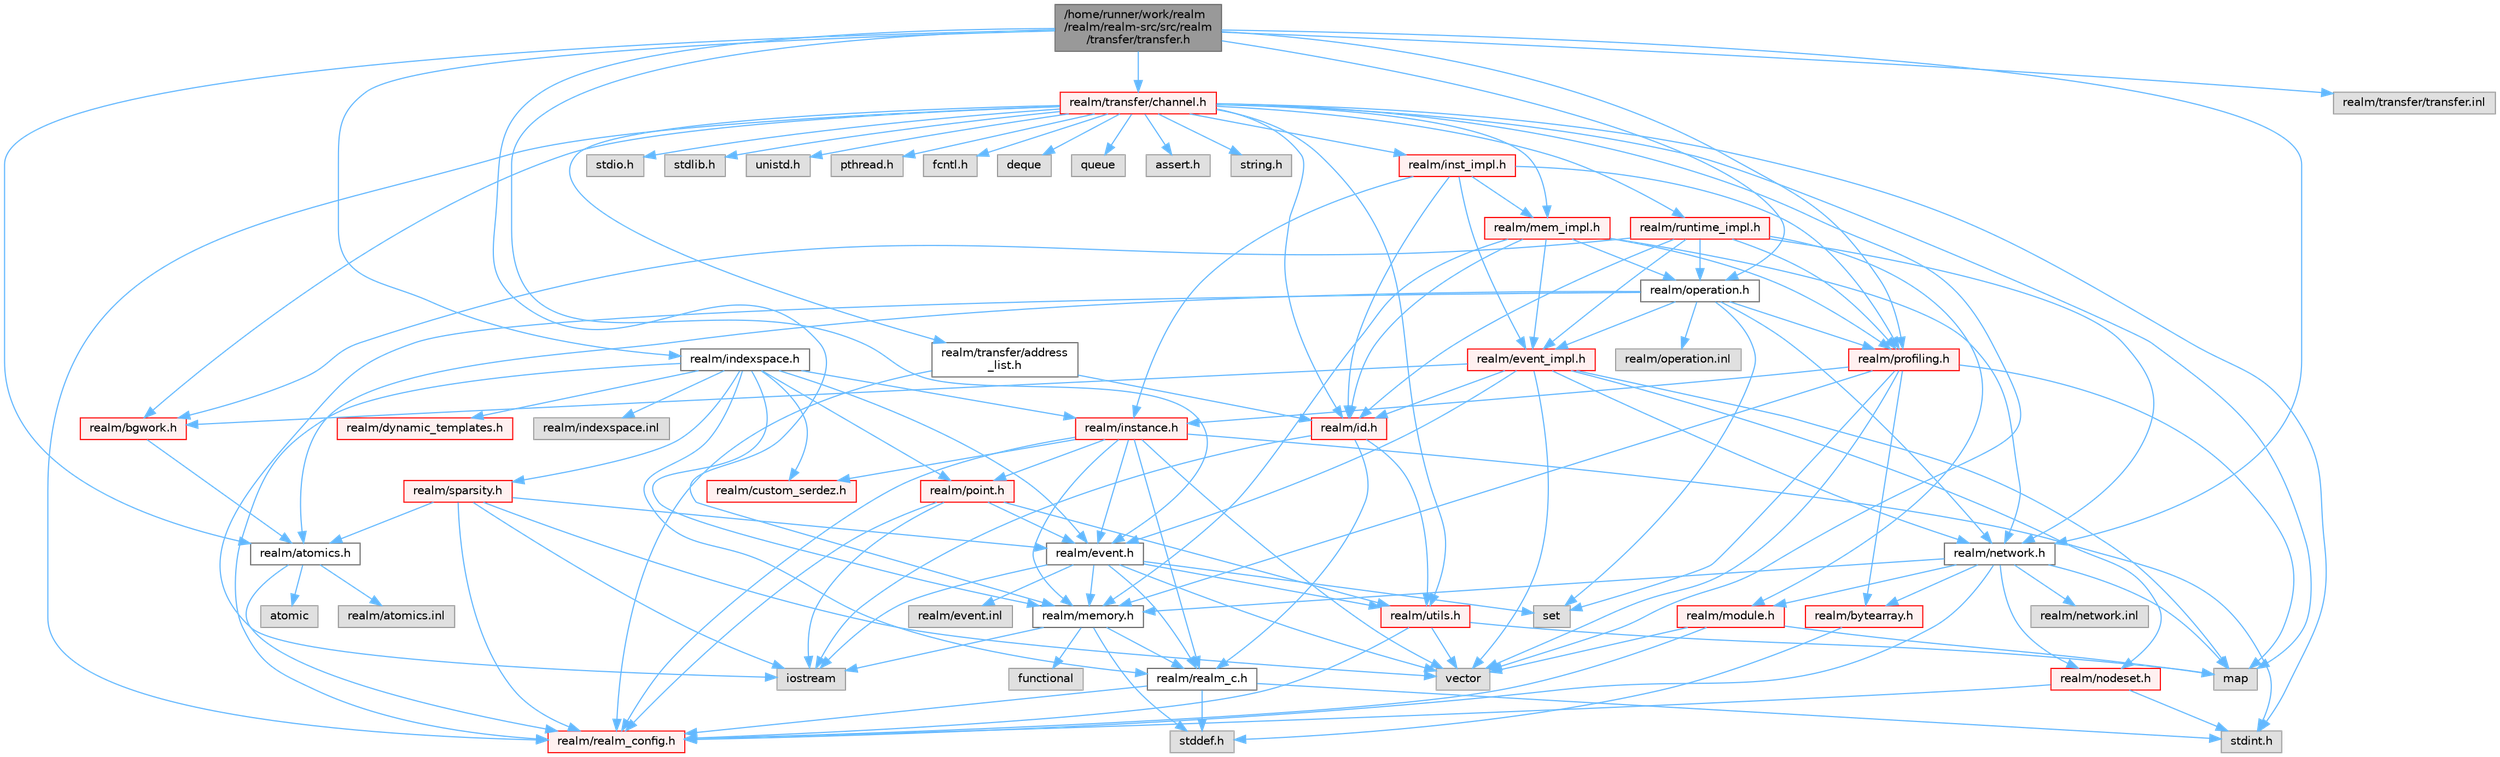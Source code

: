digraph "/home/runner/work/realm/realm/realm-src/src/realm/transfer/transfer.h"
{
 // LATEX_PDF_SIZE
  bgcolor="transparent";
  edge [fontname=Helvetica,fontsize=10,labelfontname=Helvetica,labelfontsize=10];
  node [fontname=Helvetica,fontsize=10,shape=box,height=0.2,width=0.4];
  Node1 [id="Node000001",label="/home/runner/work/realm\l/realm/realm-src/src/realm\l/transfer/transfer.h",height=0.2,width=0.4,color="gray40", fillcolor="grey60", style="filled", fontcolor="black",tooltip=" "];
  Node1 -> Node2 [id="edge1_Node000001_Node000002",color="steelblue1",style="solid",tooltip=" "];
  Node2 [id="Node000002",label="realm/event.h",height=0.2,width=0.4,color="grey40", fillcolor="white", style="filled",URL="$event_8h.html",tooltip=" "];
  Node2 -> Node3 [id="edge2_Node000002_Node000003",color="steelblue1",style="solid",tooltip=" "];
  Node3 [id="Node000003",label="realm/realm_c.h",height=0.2,width=0.4,color="grey40", fillcolor="white", style="filled",URL="$realm__c_8h.html",tooltip=" "];
  Node3 -> Node4 [id="edge3_Node000003_Node000004",color="steelblue1",style="solid",tooltip=" "];
  Node4 [id="Node000004",label="realm/realm_config.h",height=0.2,width=0.4,color="red", fillcolor="#FFF0F0", style="filled",URL="$realm__config_8h.html",tooltip=" "];
  Node3 -> Node7 [id="edge4_Node000003_Node000007",color="steelblue1",style="solid",tooltip=" "];
  Node7 [id="Node000007",label="stddef.h",height=0.2,width=0.4,color="grey60", fillcolor="#E0E0E0", style="filled",tooltip=" "];
  Node3 -> Node8 [id="edge5_Node000003_Node000008",color="steelblue1",style="solid",tooltip=" "];
  Node8 [id="Node000008",label="stdint.h",height=0.2,width=0.4,color="grey60", fillcolor="#E0E0E0", style="filled",tooltip=" "];
  Node2 -> Node9 [id="edge6_Node000002_Node000009",color="steelblue1",style="solid",tooltip=" "];
  Node9 [id="Node000009",label="realm/utils.h",height=0.2,width=0.4,color="red", fillcolor="#FFF0F0", style="filled",URL="$utils_8h.html",tooltip=" "];
  Node9 -> Node4 [id="edge7_Node000009_Node000004",color="steelblue1",style="solid",tooltip=" "];
  Node9 -> Node12 [id="edge8_Node000009_Node000012",color="steelblue1",style="solid",tooltip=" "];
  Node12 [id="Node000012",label="vector",height=0.2,width=0.4,color="grey60", fillcolor="#E0E0E0", style="filled",tooltip=" "];
  Node9 -> Node13 [id="edge9_Node000009_Node000013",color="steelblue1",style="solid",tooltip=" "];
  Node13 [id="Node000013",label="map",height=0.2,width=0.4,color="grey60", fillcolor="#E0E0E0", style="filled",tooltip=" "];
  Node2 -> Node18 [id="edge10_Node000002_Node000018",color="steelblue1",style="solid",tooltip=" "];
  Node18 [id="Node000018",label="realm/memory.h",height=0.2,width=0.4,color="grey40", fillcolor="white", style="filled",URL="$memory_8h.html",tooltip=" "];
  Node18 -> Node3 [id="edge11_Node000018_Node000003",color="steelblue1",style="solid",tooltip=" "];
  Node18 -> Node7 [id="edge12_Node000018_Node000007",color="steelblue1",style="solid",tooltip=" "];
  Node18 -> Node19 [id="edge13_Node000018_Node000019",color="steelblue1",style="solid",tooltip=" "];
  Node19 [id="Node000019",label="iostream",height=0.2,width=0.4,color="grey60", fillcolor="#E0E0E0", style="filled",tooltip=" "];
  Node18 -> Node20 [id="edge14_Node000018_Node000020",color="steelblue1",style="solid",tooltip=" "];
  Node20 [id="Node000020",label="functional",height=0.2,width=0.4,color="grey60", fillcolor="#E0E0E0", style="filled",tooltip=" "];
  Node2 -> Node12 [id="edge15_Node000002_Node000012",color="steelblue1",style="solid",tooltip=" "];
  Node2 -> Node21 [id="edge16_Node000002_Node000021",color="steelblue1",style="solid",tooltip=" "];
  Node21 [id="Node000021",label="set",height=0.2,width=0.4,color="grey60", fillcolor="#E0E0E0", style="filled",tooltip=" "];
  Node2 -> Node19 [id="edge17_Node000002_Node000019",color="steelblue1",style="solid",tooltip=" "];
  Node2 -> Node22 [id="edge18_Node000002_Node000022",color="steelblue1",style="solid",tooltip=" "];
  Node22 [id="Node000022",label="realm/event.inl",height=0.2,width=0.4,color="grey60", fillcolor="#E0E0E0", style="filled",tooltip=" "];
  Node1 -> Node18 [id="edge19_Node000001_Node000018",color="steelblue1",style="solid",tooltip=" "];
  Node1 -> Node23 [id="edge20_Node000001_Node000023",color="steelblue1",style="solid",tooltip=" "];
  Node23 [id="Node000023",label="realm/indexspace.h",height=0.2,width=0.4,color="grey40", fillcolor="white", style="filled",URL="$indexspace_8h.html",tooltip=" "];
  Node23 -> Node2 [id="edge21_Node000023_Node000002",color="steelblue1",style="solid",tooltip=" "];
  Node23 -> Node18 [id="edge22_Node000023_Node000018",color="steelblue1",style="solid",tooltip=" "];
  Node23 -> Node24 [id="edge23_Node000023_Node000024",color="steelblue1",style="solid",tooltip=" "];
  Node24 [id="Node000024",label="realm/point.h",height=0.2,width=0.4,color="red", fillcolor="#FFF0F0", style="filled",URL="$point_8h.html",tooltip=" "];
  Node24 -> Node4 [id="edge24_Node000024_Node000004",color="steelblue1",style="solid",tooltip=" "];
  Node24 -> Node2 [id="edge25_Node000024_Node000002",color="steelblue1",style="solid",tooltip=" "];
  Node24 -> Node9 [id="edge26_Node000024_Node000009",color="steelblue1",style="solid",tooltip=" "];
  Node24 -> Node19 [id="edge27_Node000024_Node000019",color="steelblue1",style="solid",tooltip=" "];
  Node23 -> Node27 [id="edge28_Node000023_Node000027",color="steelblue1",style="solid",tooltip=" "];
  Node27 [id="Node000027",label="realm/instance.h",height=0.2,width=0.4,color="red", fillcolor="#FFF0F0", style="filled",URL="$instance_8h.html",tooltip=" "];
  Node27 -> Node4 [id="edge29_Node000027_Node000004",color="steelblue1",style="solid",tooltip=" "];
  Node27 -> Node3 [id="edge30_Node000027_Node000003",color="steelblue1",style="solid",tooltip=" "];
  Node27 -> Node2 [id="edge31_Node000027_Node000002",color="steelblue1",style="solid",tooltip=" "];
  Node27 -> Node18 [id="edge32_Node000027_Node000018",color="steelblue1",style="solid",tooltip=" "];
  Node27 -> Node24 [id="edge33_Node000027_Node000024",color="steelblue1",style="solid",tooltip=" "];
  Node27 -> Node30 [id="edge34_Node000027_Node000030",color="steelblue1",style="solid",tooltip=" "];
  Node30 [id="Node000030",label="realm/custom_serdez.h",height=0.2,width=0.4,color="red", fillcolor="#FFF0F0", style="filled",URL="$custom__serdez_8h.html",tooltip=" "];
  Node27 -> Node12 [id="edge35_Node000027_Node000012",color="steelblue1",style="solid",tooltip=" "];
  Node27 -> Node8 [id="edge36_Node000027_Node000008",color="steelblue1",style="solid",tooltip=" "];
  Node23 -> Node3 [id="edge37_Node000023_Node000003",color="steelblue1",style="solid",tooltip=" "];
  Node23 -> Node4 [id="edge38_Node000023_Node000004",color="steelblue1",style="solid",tooltip=" "];
  Node23 -> Node40 [id="edge39_Node000023_Node000040",color="steelblue1",style="solid",tooltip=" "];
  Node40 [id="Node000040",label="realm/sparsity.h",height=0.2,width=0.4,color="red", fillcolor="#FFF0F0", style="filled",URL="$sparsity_8h.html",tooltip=" "];
  Node40 -> Node4 [id="edge40_Node000040_Node000004",color="steelblue1",style="solid",tooltip=" "];
  Node40 -> Node2 [id="edge41_Node000040_Node000002",color="steelblue1",style="solid",tooltip=" "];
  Node40 -> Node41 [id="edge42_Node000040_Node000041",color="steelblue1",style="solid",tooltip=" "];
  Node41 [id="Node000041",label="realm/atomics.h",height=0.2,width=0.4,color="grey40", fillcolor="white", style="filled",URL="$atomics_8h.html",tooltip=" "];
  Node41 -> Node4 [id="edge43_Node000041_Node000004",color="steelblue1",style="solid",tooltip=" "];
  Node41 -> Node42 [id="edge44_Node000041_Node000042",color="steelblue1",style="solid",tooltip=" "];
  Node42 [id="Node000042",label="atomic",height=0.2,width=0.4,color="grey60", fillcolor="#E0E0E0", style="filled",tooltip=" "];
  Node41 -> Node43 [id="edge45_Node000041_Node000043",color="steelblue1",style="solid",tooltip=" "];
  Node43 [id="Node000043",label="realm/atomics.inl",height=0.2,width=0.4,color="grey60", fillcolor="#E0E0E0", style="filled",tooltip=" "];
  Node40 -> Node19 [id="edge46_Node000040_Node000019",color="steelblue1",style="solid",tooltip=" "];
  Node40 -> Node12 [id="edge47_Node000040_Node000012",color="steelblue1",style="solid",tooltip=" "];
  Node23 -> Node45 [id="edge48_Node000023_Node000045",color="steelblue1",style="solid",tooltip=" "];
  Node45 [id="Node000045",label="realm/dynamic_templates.h",height=0.2,width=0.4,color="red", fillcolor="#FFF0F0", style="filled",URL="$dynamic__templates_8h.html",tooltip=" "];
  Node23 -> Node30 [id="edge49_Node000023_Node000030",color="steelblue1",style="solid",tooltip=" "];
  Node23 -> Node47 [id="edge50_Node000023_Node000047",color="steelblue1",style="solid",tooltip=" "];
  Node47 [id="Node000047",label="realm/indexspace.inl",height=0.2,width=0.4,color="grey60", fillcolor="#E0E0E0", style="filled",tooltip=" "];
  Node1 -> Node41 [id="edge51_Node000001_Node000041",color="steelblue1",style="solid",tooltip=" "];
  Node1 -> Node48 [id="edge52_Node000001_Node000048",color="steelblue1",style="solid",tooltip=" "];
  Node48 [id="Node000048",label="realm/network.h",height=0.2,width=0.4,color="grey40", fillcolor="white", style="filled",URL="$network_8h.html",tooltip=" "];
  Node48 -> Node4 [id="edge53_Node000048_Node000004",color="steelblue1",style="solid",tooltip=" "];
  Node48 -> Node49 [id="edge54_Node000048_Node000049",color="steelblue1",style="solid",tooltip=" "];
  Node49 [id="Node000049",label="realm/module.h",height=0.2,width=0.4,color="red", fillcolor="#FFF0F0", style="filled",URL="$module_8h.html",tooltip=" "];
  Node49 -> Node4 [id="edge55_Node000049_Node000004",color="steelblue1",style="solid",tooltip=" "];
  Node49 -> Node12 [id="edge56_Node000049_Node000012",color="steelblue1",style="solid",tooltip=" "];
  Node49 -> Node13 [id="edge57_Node000049_Node000013",color="steelblue1",style="solid",tooltip=" "];
  Node48 -> Node53 [id="edge58_Node000048_Node000053",color="steelblue1",style="solid",tooltip=" "];
  Node53 [id="Node000053",label="realm/nodeset.h",height=0.2,width=0.4,color="red", fillcolor="#FFF0F0", style="filled",URL="$nodeset_8h.html",tooltip=" "];
  Node53 -> Node4 [id="edge59_Node000053_Node000004",color="steelblue1",style="solid",tooltip=" "];
  Node53 -> Node8 [id="edge60_Node000053_Node000008",color="steelblue1",style="solid",tooltip=" "];
  Node48 -> Node18 [id="edge61_Node000048_Node000018",color="steelblue1",style="solid",tooltip=" "];
  Node48 -> Node32 [id="edge62_Node000048_Node000032",color="steelblue1",style="solid",tooltip=" "];
  Node32 [id="Node000032",label="realm/bytearray.h",height=0.2,width=0.4,color="red", fillcolor="#FFF0F0", style="filled",URL="$bytearray_8h.html",tooltip=" "];
  Node32 -> Node7 [id="edge63_Node000032_Node000007",color="steelblue1",style="solid",tooltip=" "];
  Node48 -> Node13 [id="edge64_Node000048_Node000013",color="steelblue1",style="solid",tooltip=" "];
  Node48 -> Node58 [id="edge65_Node000048_Node000058",color="steelblue1",style="solid",tooltip=" "];
  Node58 [id="Node000058",label="realm/network.inl",height=0.2,width=0.4,color="grey60", fillcolor="#E0E0E0", style="filled",tooltip=" "];
  Node1 -> Node59 [id="edge66_Node000001_Node000059",color="steelblue1",style="solid",tooltip=" "];
  Node59 [id="Node000059",label="realm/operation.h",height=0.2,width=0.4,color="grey40", fillcolor="white", style="filled",URL="$operation_8h.html",tooltip=" "];
  Node59 -> Node60 [id="edge67_Node000059_Node000060",color="steelblue1",style="solid",tooltip=" "];
  Node60 [id="Node000060",label="realm/profiling.h",height=0.2,width=0.4,color="red", fillcolor="#FFF0F0", style="filled",URL="$profiling_8h.html",tooltip=" "];
  Node60 -> Node12 [id="edge68_Node000060_Node000012",color="steelblue1",style="solid",tooltip=" "];
  Node60 -> Node21 [id="edge69_Node000060_Node000021",color="steelblue1",style="solid",tooltip=" "];
  Node60 -> Node13 [id="edge70_Node000060_Node000013",color="steelblue1",style="solid",tooltip=" "];
  Node60 -> Node32 [id="edge71_Node000060_Node000032",color="steelblue1",style="solid",tooltip=" "];
  Node60 -> Node18 [id="edge72_Node000060_Node000018",color="steelblue1",style="solid",tooltip=" "];
  Node60 -> Node27 [id="edge73_Node000060_Node000027",color="steelblue1",style="solid",tooltip=" "];
  Node59 -> Node64 [id="edge74_Node000059_Node000064",color="steelblue1",style="solid",tooltip=" "];
  Node64 [id="Node000064",label="realm/event_impl.h",height=0.2,width=0.4,color="red", fillcolor="#FFF0F0", style="filled",URL="$event__impl_8h.html",tooltip=" "];
  Node64 -> Node2 [id="edge75_Node000064_Node000002",color="steelblue1",style="solid",tooltip=" "];
  Node64 -> Node65 [id="edge76_Node000064_Node000065",color="steelblue1",style="solid",tooltip=" "];
  Node65 [id="Node000065",label="realm/id.h",height=0.2,width=0.4,color="red", fillcolor="#FFF0F0", style="filled",URL="$id_8h.html",tooltip=" "];
  Node65 -> Node3 [id="edge77_Node000065_Node000003",color="steelblue1",style="solid",tooltip=" "];
  Node65 -> Node9 [id="edge78_Node000065_Node000009",color="steelblue1",style="solid",tooltip=" "];
  Node65 -> Node19 [id="edge79_Node000065_Node000019",color="steelblue1",style="solid",tooltip=" "];
  Node64 -> Node53 [id="edge80_Node000064_Node000053",color="steelblue1",style="solid",tooltip=" "];
  Node64 -> Node48 [id="edge81_Node000064_Node000048",color="steelblue1",style="solid",tooltip=" "];
  Node64 -> Node75 [id="edge82_Node000064_Node000075",color="steelblue1",style="solid",tooltip=" "];
  Node75 [id="Node000075",label="realm/bgwork.h",height=0.2,width=0.4,color="red", fillcolor="#FFF0F0", style="filled",URL="$bgwork_8h.html",tooltip=" "];
  Node75 -> Node41 [id="edge83_Node000075_Node000041",color="steelblue1",style="solid",tooltip=" "];
  Node64 -> Node12 [id="edge84_Node000064_Node000012",color="steelblue1",style="solid",tooltip=" "];
  Node64 -> Node13 [id="edge85_Node000064_Node000013",color="steelblue1",style="solid",tooltip=" "];
  Node59 -> Node41 [id="edge86_Node000059_Node000041",color="steelblue1",style="solid",tooltip=" "];
  Node59 -> Node48 [id="edge87_Node000059_Node000048",color="steelblue1",style="solid",tooltip=" "];
  Node59 -> Node21 [id="edge88_Node000059_Node000021",color="steelblue1",style="solid",tooltip=" "];
  Node59 -> Node19 [id="edge89_Node000059_Node000019",color="steelblue1",style="solid",tooltip=" "];
  Node59 -> Node93 [id="edge90_Node000059_Node000093",color="steelblue1",style="solid",tooltip=" "];
  Node93 [id="Node000093",label="realm/operation.inl",height=0.2,width=0.4,color="grey60", fillcolor="#E0E0E0", style="filled",tooltip=" "];
  Node1 -> Node94 [id="edge91_Node000001_Node000094",color="steelblue1",style="solid",tooltip=" "];
  Node94 [id="Node000094",label="realm/transfer/channel.h",height=0.2,width=0.4,color="red", fillcolor="#FFF0F0", style="filled",URL="$channel_8h.html",tooltip=" "];
  Node94 -> Node4 [id="edge92_Node000094_Node000004",color="steelblue1",style="solid",tooltip=" "];
  Node94 -> Node95 [id="edge93_Node000094_Node000095",color="steelblue1",style="solid",tooltip=" "];
  Node95 [id="Node000095",label="stdio.h",height=0.2,width=0.4,color="grey60", fillcolor="#E0E0E0", style="filled",tooltip=" "];
  Node94 -> Node96 [id="edge94_Node000094_Node000096",color="steelblue1",style="solid",tooltip=" "];
  Node96 [id="Node000096",label="stdlib.h",height=0.2,width=0.4,color="grey60", fillcolor="#E0E0E0", style="filled",tooltip=" "];
  Node94 -> Node8 [id="edge95_Node000094_Node000008",color="steelblue1",style="solid",tooltip=" "];
  Node94 -> Node97 [id="edge96_Node000094_Node000097",color="steelblue1",style="solid",tooltip=" "];
  Node97 [id="Node000097",label="unistd.h",height=0.2,width=0.4,color="grey60", fillcolor="#E0E0E0", style="filled",tooltip=" "];
  Node94 -> Node98 [id="edge97_Node000094_Node000098",color="steelblue1",style="solid",tooltip=" "];
  Node98 [id="Node000098",label="pthread.h",height=0.2,width=0.4,color="grey60", fillcolor="#E0E0E0", style="filled",tooltip=" "];
  Node94 -> Node99 [id="edge98_Node000094_Node000099",color="steelblue1",style="solid",tooltip=" "];
  Node99 [id="Node000099",label="fcntl.h",height=0.2,width=0.4,color="grey60", fillcolor="#E0E0E0", style="filled",tooltip=" "];
  Node94 -> Node13 [id="edge99_Node000094_Node000013",color="steelblue1",style="solid",tooltip=" "];
  Node94 -> Node12 [id="edge100_Node000094_Node000012",color="steelblue1",style="solid",tooltip=" "];
  Node94 -> Node73 [id="edge101_Node000094_Node000073",color="steelblue1",style="solid",tooltip=" "];
  Node73 [id="Node000073",label="deque",height=0.2,width=0.4,color="grey60", fillcolor="#E0E0E0", style="filled",tooltip=" "];
  Node94 -> Node100 [id="edge102_Node000094_Node000100",color="steelblue1",style="solid",tooltip=" "];
  Node100 [id="Node000100",label="queue",height=0.2,width=0.4,color="grey60", fillcolor="#E0E0E0", style="filled",tooltip=" "];
  Node94 -> Node101 [id="edge103_Node000094_Node000101",color="steelblue1",style="solid",tooltip=" "];
  Node101 [id="Node000101",label="assert.h",height=0.2,width=0.4,color="grey60", fillcolor="#E0E0E0", style="filled",tooltip=" "];
  Node94 -> Node102 [id="edge104_Node000094_Node000102",color="steelblue1",style="solid",tooltip=" "];
  Node102 [id="Node000102",label="string.h",height=0.2,width=0.4,color="grey60", fillcolor="#E0E0E0", style="filled",tooltip=" "];
  Node94 -> Node65 [id="edge105_Node000094_Node000065",color="steelblue1",style="solid",tooltip=" "];
  Node94 -> Node103 [id="edge106_Node000094_Node000103",color="steelblue1",style="solid",tooltip=" "];
  Node103 [id="Node000103",label="realm/runtime_impl.h",height=0.2,width=0.4,color="red", fillcolor="#FFF0F0", style="filled",URL="$runtime__impl_8h.html",tooltip=" "];
  Node103 -> Node65 [id="edge107_Node000103_Node000065",color="steelblue1",style="solid",tooltip=" "];
  Node103 -> Node48 [id="edge108_Node000103_Node000048",color="steelblue1",style="solid",tooltip=" "];
  Node103 -> Node59 [id="edge109_Node000103_Node000059",color="steelblue1",style="solid",tooltip=" "];
  Node103 -> Node60 [id="edge110_Node000103_Node000060",color="steelblue1",style="solid",tooltip=" "];
  Node103 -> Node64 [id="edge111_Node000103_Node000064",color="steelblue1",style="solid",tooltip=" "];
  Node103 -> Node49 [id="edge112_Node000103_Node000049",color="steelblue1",style="solid",tooltip=" "];
  Node103 -> Node75 [id="edge113_Node000103_Node000075",color="steelblue1",style="solid",tooltip=" "];
  Node94 -> Node133 [id="edge114_Node000094_Node000133",color="steelblue1",style="solid",tooltip=" "];
  Node133 [id="Node000133",label="realm/mem_impl.h",height=0.2,width=0.4,color="red", fillcolor="#FFF0F0", style="filled",URL="$mem__impl_8h.html",tooltip=" "];
  Node133 -> Node18 [id="edge115_Node000133_Node000018",color="steelblue1",style="solid",tooltip=" "];
  Node133 -> Node65 [id="edge116_Node000133_Node000065",color="steelblue1",style="solid",tooltip=" "];
  Node133 -> Node48 [id="edge117_Node000133_Node000048",color="steelblue1",style="solid",tooltip=" "];
  Node133 -> Node59 [id="edge118_Node000133_Node000059",color="steelblue1",style="solid",tooltip=" "];
  Node133 -> Node60 [id="edge119_Node000133_Node000060",color="steelblue1",style="solid",tooltip=" "];
  Node133 -> Node64 [id="edge120_Node000133_Node000064",color="steelblue1",style="solid",tooltip=" "];
  Node94 -> Node136 [id="edge121_Node000094_Node000136",color="steelblue1",style="solid",tooltip=" "];
  Node136 [id="Node000136",label="realm/inst_impl.h",height=0.2,width=0.4,color="red", fillcolor="#FFF0F0", style="filled",URL="$inst__impl_8h.html",tooltip=" "];
  Node136 -> Node27 [id="edge122_Node000136_Node000027",color="steelblue1",style="solid",tooltip=" "];
  Node136 -> Node65 [id="edge123_Node000136_Node000065",color="steelblue1",style="solid",tooltip=" "];
  Node136 -> Node64 [id="edge124_Node000136_Node000064",color="steelblue1",style="solid",tooltip=" "];
  Node136 -> Node60 [id="edge125_Node000136_Node000060",color="steelblue1",style="solid",tooltip=" "];
  Node136 -> Node133 [id="edge126_Node000136_Node000133",color="steelblue1",style="solid",tooltip=" "];
  Node94 -> Node75 [id="edge127_Node000094_Node000075",color="steelblue1",style="solid",tooltip=" "];
  Node94 -> Node9 [id="edge128_Node000094_Node000009",color="steelblue1",style="solid",tooltip=" "];
  Node94 -> Node140 [id="edge129_Node000094_Node000140",color="steelblue1",style="solid",tooltip=" "];
  Node140 [id="Node000140",label="realm/transfer/address\l_list.h",height=0.2,width=0.4,color="grey40", fillcolor="white", style="filled",URL="$address__list_8h.html",tooltip=" "];
  Node140 -> Node4 [id="edge130_Node000140_Node000004",color="steelblue1",style="solid",tooltip=" "];
  Node140 -> Node65 [id="edge131_Node000140_Node000065",color="steelblue1",style="solid",tooltip=" "];
  Node1 -> Node60 [id="edge132_Node000001_Node000060",color="steelblue1",style="solid",tooltip=" "];
  Node1 -> Node142 [id="edge133_Node000001_Node000142",color="steelblue1",style="solid",tooltip=" "];
  Node142 [id="Node000142",label="realm/transfer/transfer.inl",height=0.2,width=0.4,color="grey60", fillcolor="#E0E0E0", style="filled",tooltip=" "];
}
